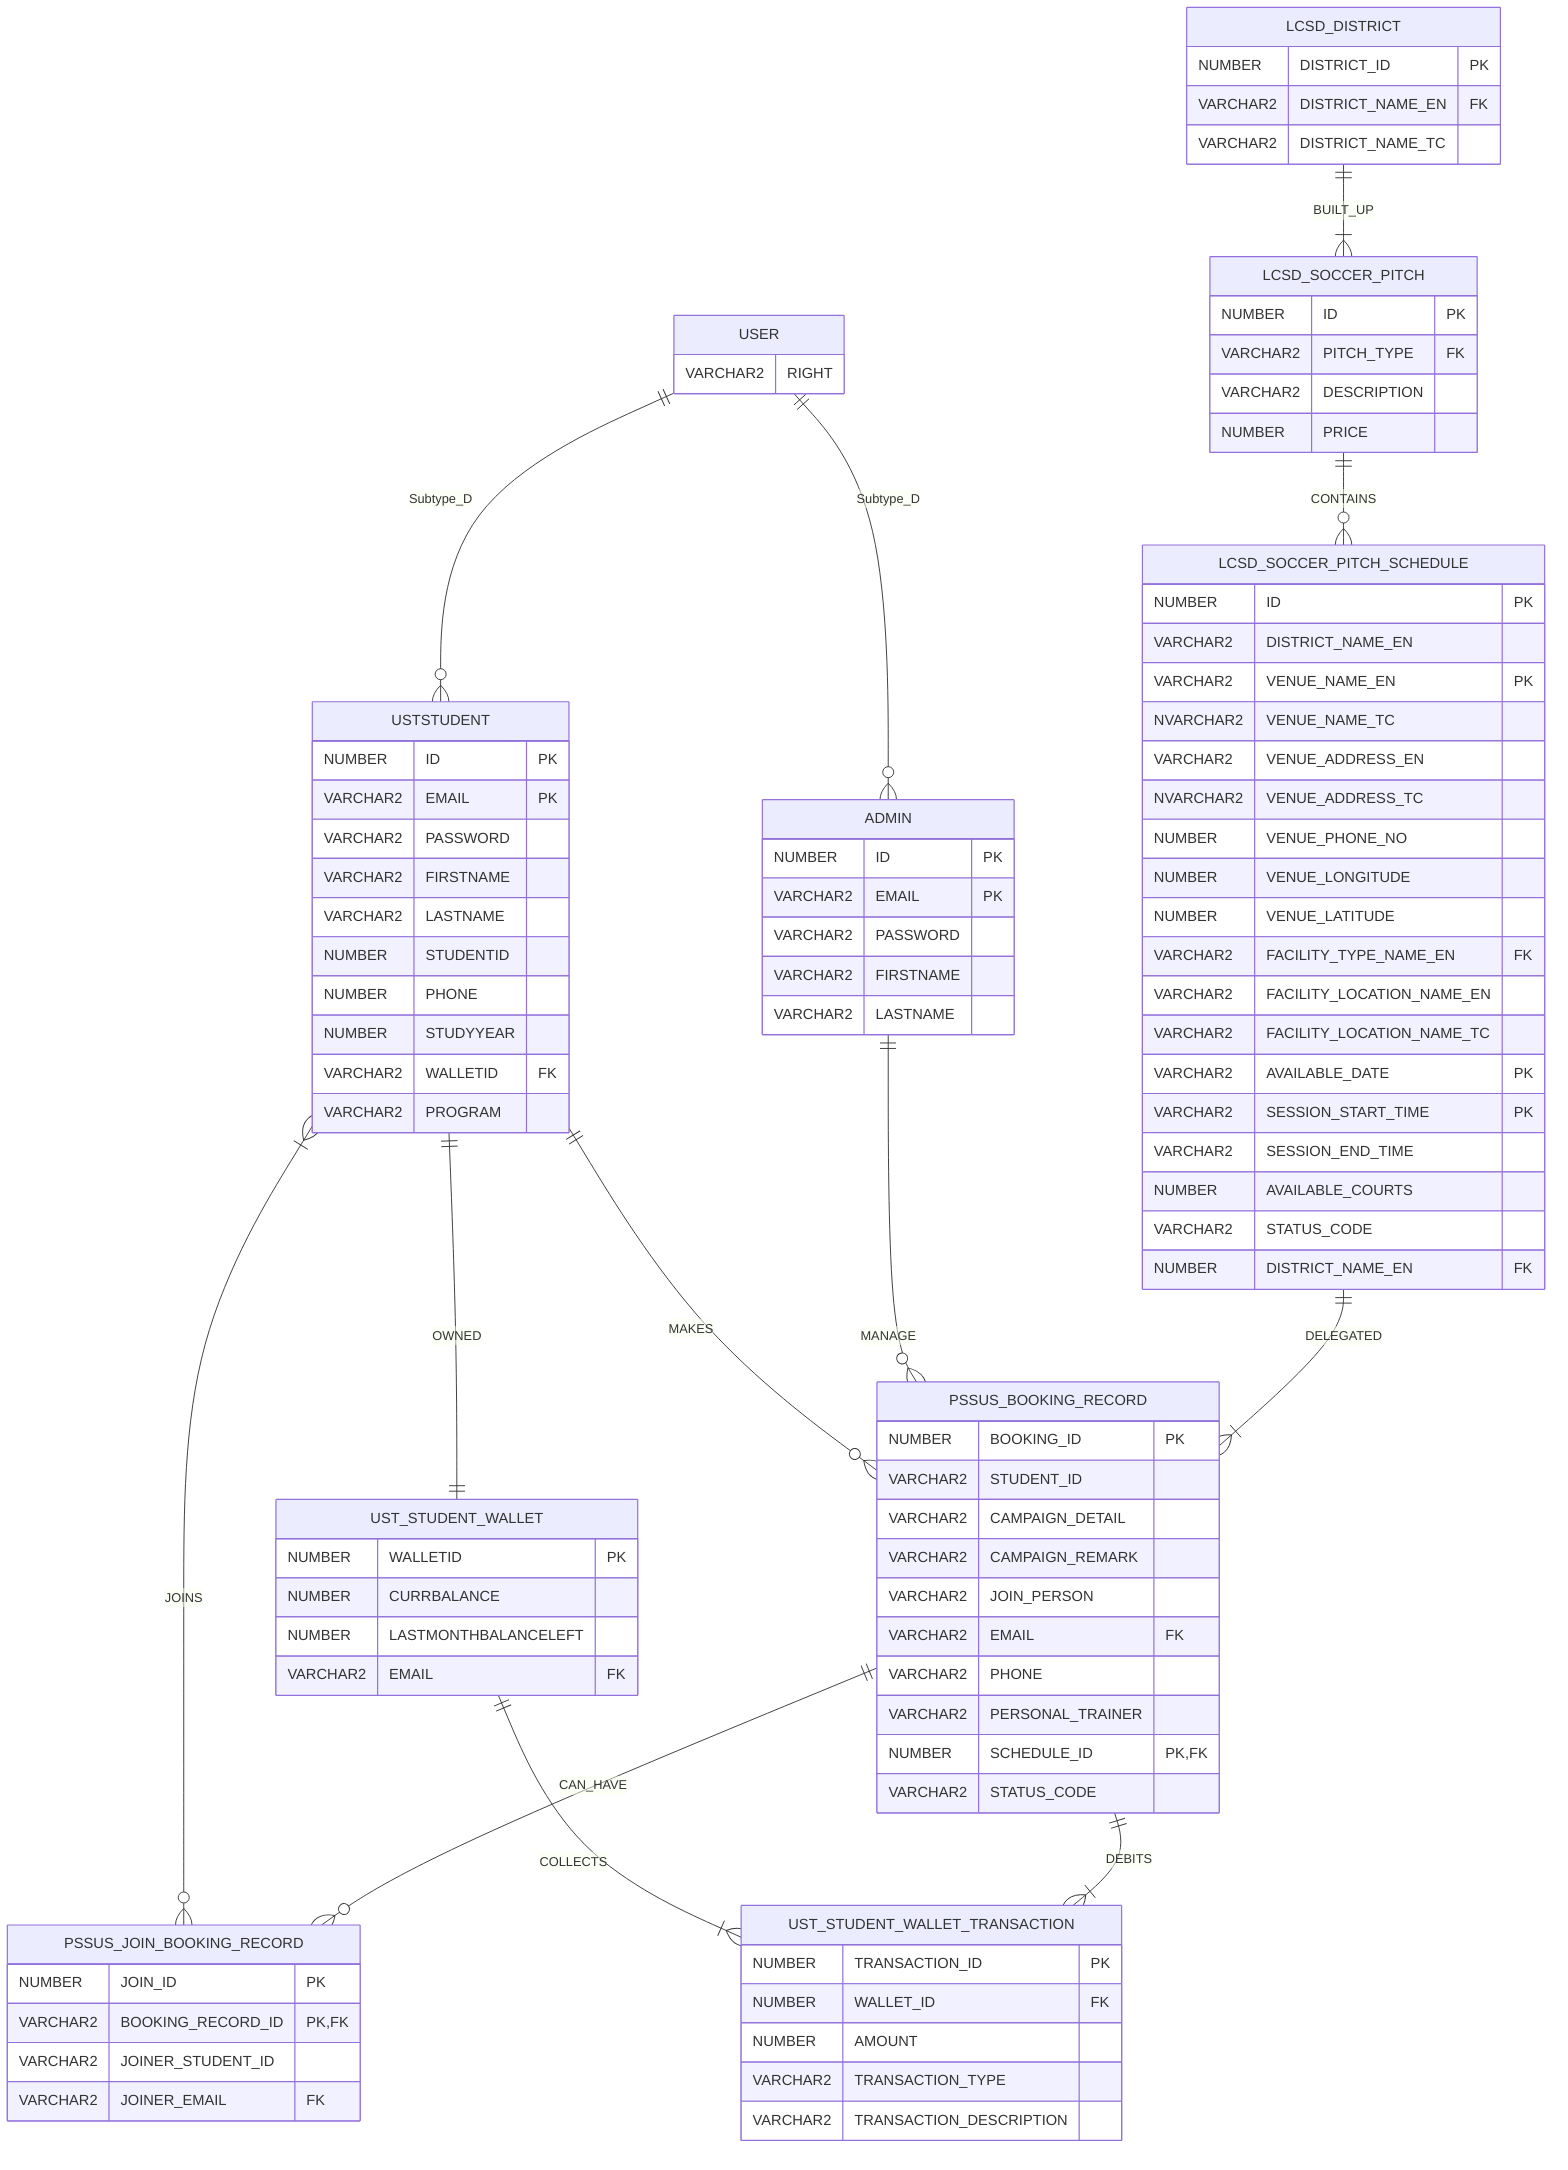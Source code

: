 erDiagram
    USER ||--o{ADMIN : Subtype_D
    USER ||--o{USTSTUDENT: Subtype_D
    UST_STUDENT_WALLET ||--|{ UST_STUDENT_WALLET_TRANSACTION : COLLECTS
    LCSD_DISTRICT||--|{ LCSD_SOCCER_PITCH : BUILT_UP
    LCSD_SOCCER_PITCH||--o{ LCSD_SOCCER_PITCH_SCHEDULE : CONTAINS
    USTSTUDENT |{ -- o{ PSSUS_JOIN_BOOKING_RECORD : JOINS
    USTSTUDENT || -- o{ PSSUS_BOOKING_RECORD : MAKES
    ADMIN ||--o{ PSSUS_BOOKING_RECORD : MANAGE
    PSSUS_BOOKING_RECORD ||--o{ PSSUS_JOIN_BOOKING_RECORD : CAN_HAVE
    LCSD_SOCCER_PITCH_SCHEDULE ||--|{ PSSUS_BOOKING_RECORD : DELEGATED
    USTSTUDENT ||--|| UST_STUDENT_WALLET : OWNED
    PSSUS_BOOKING_RECORD ||--|{ UST_STUDENT_WALLET_TRANSACTION : DEBITS


    UST_STUDENT_WALLET_TRANSACTION {
        NUMBER TRANSACTION_ID PK
        NUMBER WALLET_ID FK
        NUMBER AMOUNT
        VARCHAR2 TRANSACTION_TYPE
        VARCHAR2 TRANSACTION_DESCRIPTION
    }
    LCSD_DISTRICT {
        NUMBER DISTRICT_ID PK
        VARCHAR2 DISTRICT_NAME_EN FK
        VARCHAR2 DISTRICT_NAME_TC
    }

    LCSD_SOCCER_PITCH {
        NUMBER ID PK
        VARCHAR2 PITCH_TYPE FK
        VARCHAR2 DESCRIPTION
        NUMBER PRICE
    }
    LCSD_SOCCER_PITCH_SCHEDULE {
        NUMBER ID PK
        VARCHAR2 DISTRICT_NAME_EN
        VARCHAR2 VENUE_NAME_EN PK
        NVARCHAR2 VENUE_NAME_TC
        VARCHAR2 VENUE_ADDRESS_EN
        NVARCHAR2 VENUE_ADDRESS_TC
        NUMBER VENUE_PHONE_NO
        NUMBER VENUE_LONGITUDE
        NUMBER VENUE_LATITUDE
        VARCHAR2 FACILITY_TYPE_NAME_EN FK
        VARCHAR2 FACILITY_LOCATION_NAME_EN
        VARCHAR2 FACILITY_LOCATION_NAME_TC
        VARCHAR2 AVAILABLE_DATE PK
        VARCHAR2 SESSION_START_TIME PK
        VARCHAR2 SESSION_END_TIME
        NUMBER AVAILABLE_COURTS
        VARCHAR2 STATUS_CODE
        NUMBER DISTRICT_NAME_EN FK
    }
    PSSUS_BOOKING_RECORD {
        NUMBER BOOKING_ID PK
        VARCHAR2 STUDENT_ID
        VARCHAR2 CAMPAIGN_DETAIL
        VARCHAR2 CAMPAIGN_REMARK
        VARCHAR2 JOIN_PERSON
        VARCHAR2 EMAIL FK
        VARCHAR2 PHONE
        VARCHAR2 PERSONAL_TRAINER
        NUMBER SCHEDULE_ID PK,FK
        VARCHAR2 STATUS_CODE
    }
    PSSUS_JOIN_BOOKING_RECORD {
        NUMBER JOIN_ID PK
        VARCHAR2 BOOKING_RECORD_ID PK,FK
        VARCHAR2 JOINER_STUDENT_ID
        VARCHAR2 JOINER_EMAIL FK
    }
    UST_STUDENT_WALLET {
        NUMBER WALLETID PK
        NUMBER CURRBALANCE
        NUMBER LASTMONTHBALANCELEFT
        VARCHAR2 EMAIL FK
    }

    USER {
        VARCHAR2 RIGHT
    }

    USTSTUDENT {
        NUMBER ID PK
        VARCHAR2 EMAIL PK
        VARCHAR2 PASSWORD
        VARCHAR2 FIRSTNAME
        VARCHAR2 LASTNAME
        NUMBER STUDENTID
        NUMBER PHONE
        NUMBER STUDYYEAR
        VARCHAR2 WALLETID FK
        VARCHAR2 PROGRAM
    }
    ADMIN {
        NUMBER ID PK
        VARCHAR2 EMAIL PK
        VARCHAR2 PASSWORD
        VARCHAR2 FIRSTNAME
        VARCHAR2 LASTNAME
    }